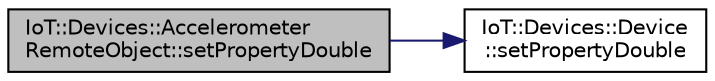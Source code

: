 digraph "IoT::Devices::AccelerometerRemoteObject::setPropertyDouble"
{
 // LATEX_PDF_SIZE
  edge [fontname="Helvetica",fontsize="10",labelfontname="Helvetica",labelfontsize="10"];
  node [fontname="Helvetica",fontsize="10",shape=record];
  rankdir="LR";
  Node1 [label="IoT::Devices::Accelerometer\lRemoteObject::setPropertyDouble",height=0.2,width=0.4,color="black", fillcolor="grey75", style="filled", fontcolor="black",tooltip=" "];
  Node1 -> Node2 [color="midnightblue",fontsize="10",style="solid"];
  Node2 [label="IoT::Devices::Device\l::setPropertyDouble",height=0.2,width=0.4,color="black", fillcolor="white", style="filled",URL="$classIoT_1_1Devices_1_1Device.html#a88bf225df1b50edff3b885590de201c6",tooltip=" "];
}
